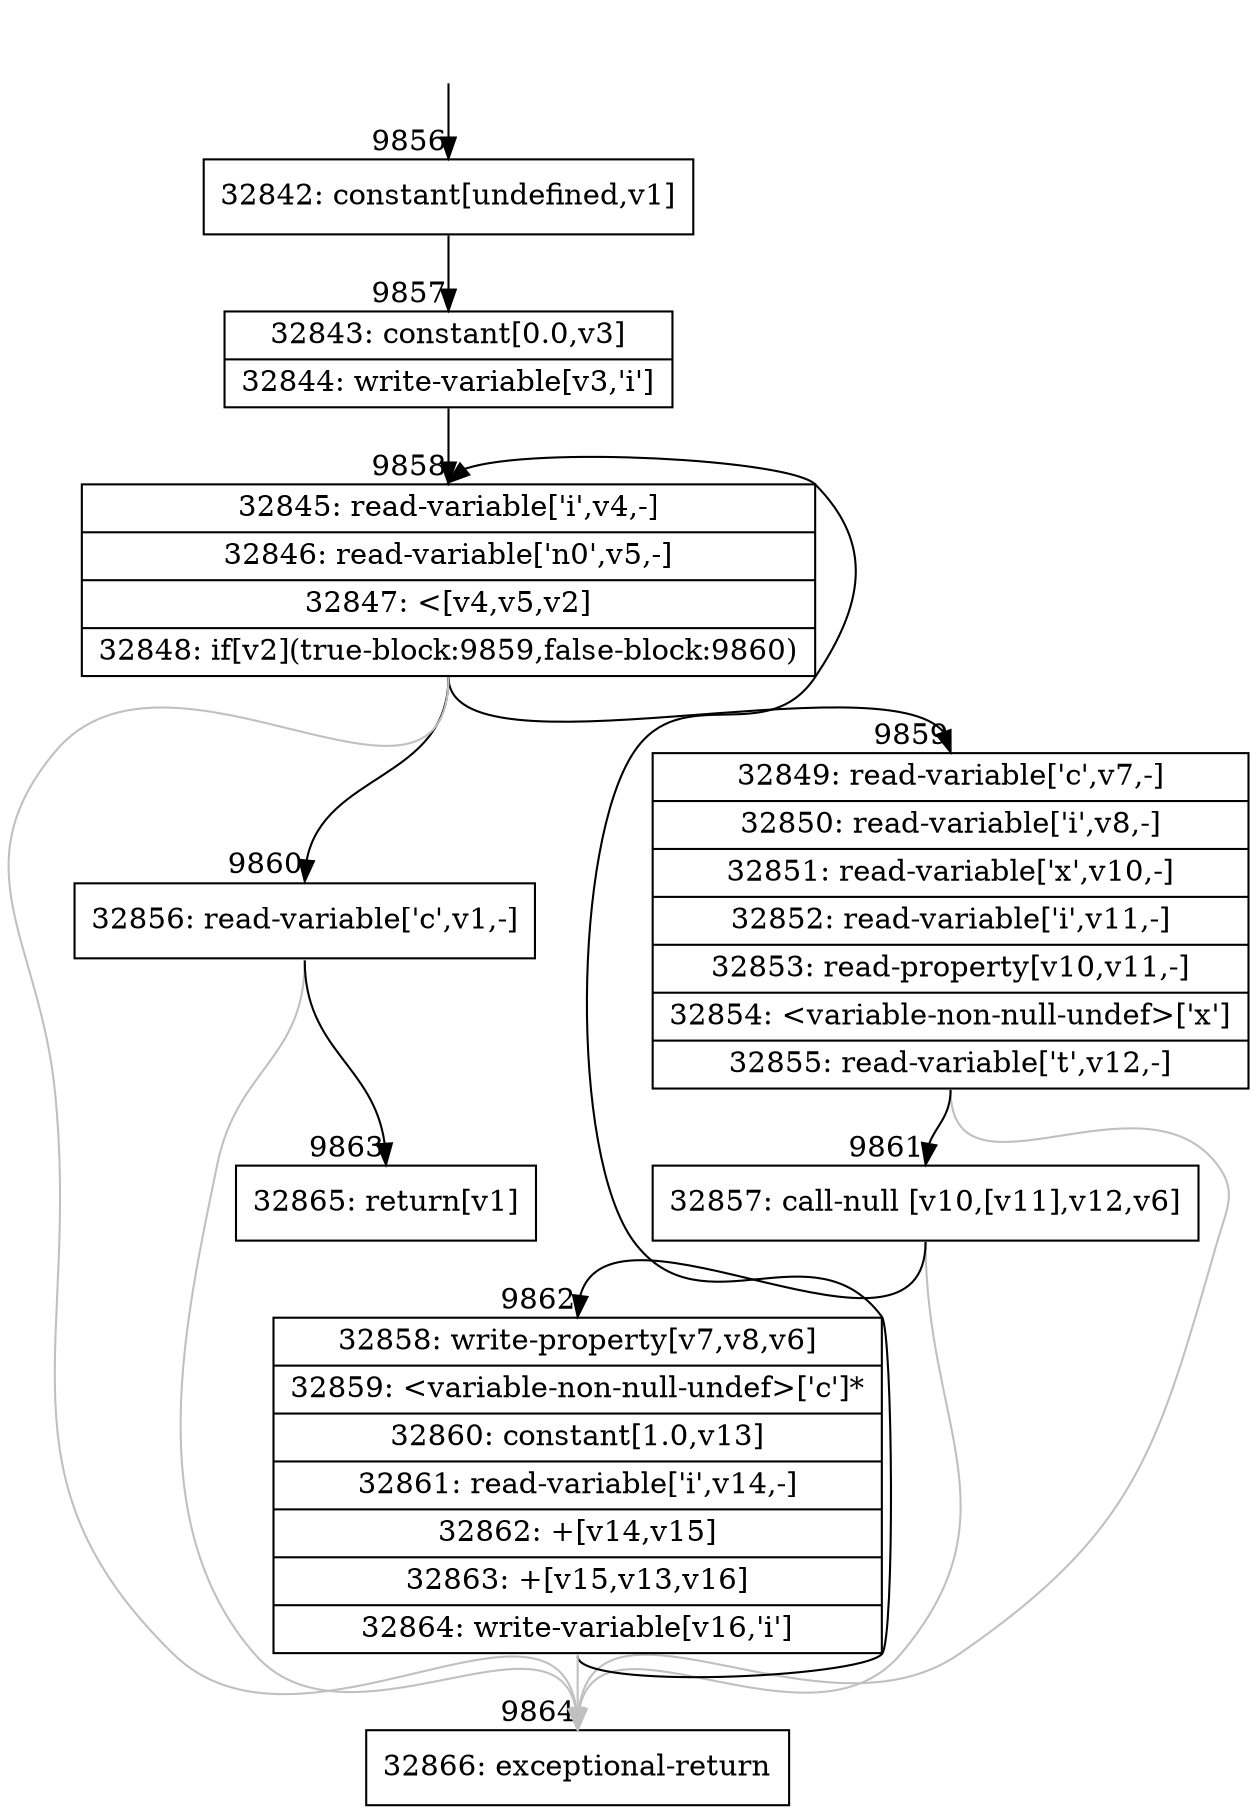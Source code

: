 digraph {
rankdir="TD"
BB_entry900[shape=none,label=""];
BB_entry900 -> BB9856 [tailport=s, headport=n, headlabel="    9856"]
BB9856 [shape=record label="{32842: constant[undefined,v1]}" ] 
BB9856 -> BB9857 [tailport=s, headport=n, headlabel="      9857"]
BB9857 [shape=record label="{32843: constant[0.0,v3]|32844: write-variable[v3,'i']}" ] 
BB9857 -> BB9858 [tailport=s, headport=n, headlabel="      9858"]
BB9858 [shape=record label="{32845: read-variable['i',v4,-]|32846: read-variable['n0',v5,-]|32847: \<[v4,v5,v2]|32848: if[v2](true-block:9859,false-block:9860)}" ] 
BB9858 -> BB9859 [tailport=s, headport=n, headlabel="      9859"]
BB9858 -> BB9860 [tailport=s, headport=n, headlabel="      9860"]
BB9858 -> BB9864 [tailport=s, headport=n, color=gray, headlabel="      9864"]
BB9859 [shape=record label="{32849: read-variable['c',v7,-]|32850: read-variable['i',v8,-]|32851: read-variable['x',v10,-]|32852: read-variable['i',v11,-]|32853: read-property[v10,v11,-]|32854: \<variable-non-null-undef\>['x']|32855: read-variable['t',v12,-]}" ] 
BB9859 -> BB9861 [tailport=s, headport=n, headlabel="      9861"]
BB9859 -> BB9864 [tailport=s, headport=n, color=gray]
BB9860 [shape=record label="{32856: read-variable['c',v1,-]}" ] 
BB9860 -> BB9863 [tailport=s, headport=n, headlabel="      9863"]
BB9860 -> BB9864 [tailport=s, headport=n, color=gray]
BB9861 [shape=record label="{32857: call-null [v10,[v11],v12,v6]}" ] 
BB9861 -> BB9862 [tailport=s, headport=n, headlabel="      9862"]
BB9861 -> BB9864 [tailport=s, headport=n, color=gray]
BB9862 [shape=record label="{32858: write-property[v7,v8,v6]|32859: \<variable-non-null-undef\>['c']*|32860: constant[1.0,v13]|32861: read-variable['i',v14,-]|32862: +[v14,v15]|32863: +[v15,v13,v16]|32864: write-variable[v16,'i']}" ] 
BB9862 -> BB9858 [tailport=s, headport=n]
BB9862 -> BB9864 [tailport=s, headport=n, color=gray]
BB9863 [shape=record label="{32865: return[v1]}" ] 
BB9864 [shape=record label="{32866: exceptional-return}" ] 
//#$~ 5798
}
